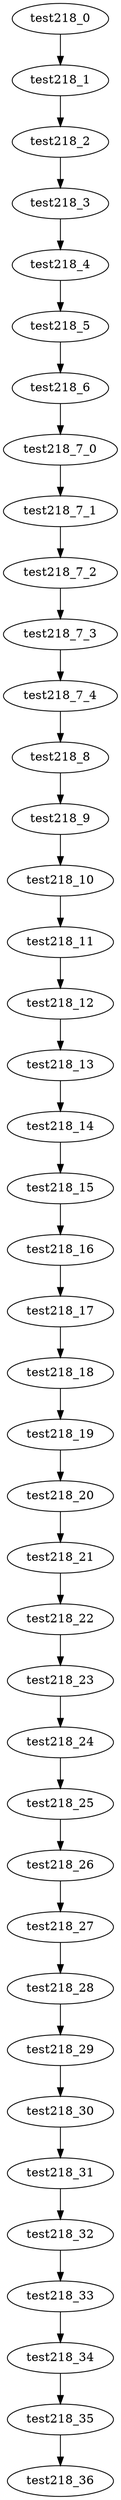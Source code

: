digraph G {
test218_0->test218_1;
test218_1->test218_2;
test218_2->test218_3;
test218_3->test218_4;
test218_4->test218_5;
test218_5->test218_6;
test218_6->test218_7_0;
test218_7_0->test218_7_1;
test218_7_1->test218_7_2;
test218_7_2->test218_7_3;
test218_7_3->test218_7_4;
test218_7_4->test218_8;
test218_8->test218_9;
test218_9->test218_10;
test218_10->test218_11;
test218_11->test218_12;
test218_12->test218_13;
test218_13->test218_14;
test218_14->test218_15;
test218_15->test218_16;
test218_16->test218_17;
test218_17->test218_18;
test218_18->test218_19;
test218_19->test218_20;
test218_20->test218_21;
test218_21->test218_22;
test218_22->test218_23;
test218_23->test218_24;
test218_24->test218_25;
test218_25->test218_26;
test218_26->test218_27;
test218_27->test218_28;
test218_28->test218_29;
test218_29->test218_30;
test218_30->test218_31;
test218_31->test218_32;
test218_32->test218_33;
test218_33->test218_34;
test218_34->test218_35;
test218_35->test218_36;

}
